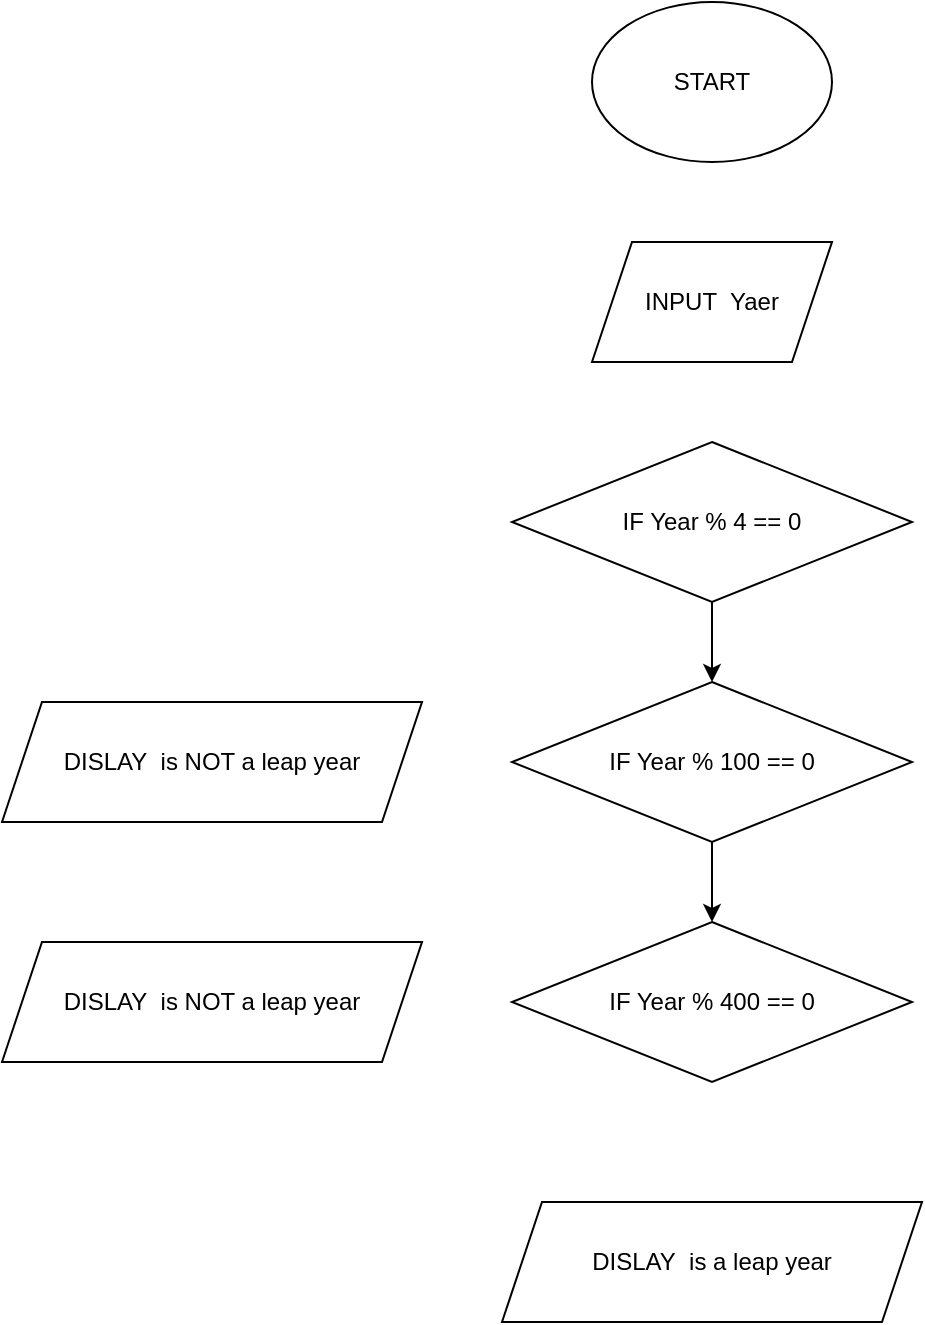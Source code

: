 <mxfile>
    <diagram id="ZHG4biMEagYA-mm2fng_" name="Page-1">
        <mxGraphModel dx="604" dy="354" grid="1" gridSize="10" guides="1" tooltips="1" connect="1" arrows="1" fold="1" page="1" pageScale="1" pageWidth="850" pageHeight="1100" math="0" shadow="0">
            <root>
                <mxCell id="0"/>
                <mxCell id="1" parent="0"/>
                <mxCell id="2" value="START" style="ellipse;whiteSpace=wrap;html=1;" vertex="1" parent="1">
                    <mxGeometry x="365" y="40" width="120" height="80" as="geometry"/>
                </mxCell>
                <mxCell id="3" value="INPUT&amp;nbsp; Yaer" style="shape=parallelogram;perimeter=parallelogramPerimeter;whiteSpace=wrap;html=1;fixedSize=1;" vertex="1" parent="1">
                    <mxGeometry x="365" y="160" width="120" height="60" as="geometry"/>
                </mxCell>
                <mxCell id="7" value="" style="edgeStyle=none;html=1;" edge="1" parent="1" source="4" target="5">
                    <mxGeometry relative="1" as="geometry"/>
                </mxCell>
                <mxCell id="4" value="IF Year % 4 == 0" style="rhombus;whiteSpace=wrap;html=1;" vertex="1" parent="1">
                    <mxGeometry x="325" y="260" width="200" height="80" as="geometry"/>
                </mxCell>
                <mxCell id="8" value="" style="edgeStyle=none;html=1;" edge="1" parent="1" source="5" target="6">
                    <mxGeometry relative="1" as="geometry"/>
                </mxCell>
                <mxCell id="5" value="IF Year % 100 == 0" style="rhombus;whiteSpace=wrap;html=1;" vertex="1" parent="1">
                    <mxGeometry x="325" y="380" width="200" height="80" as="geometry"/>
                </mxCell>
                <mxCell id="6" value="IF Year % 400 == 0" style="rhombus;whiteSpace=wrap;html=1;" vertex="1" parent="1">
                    <mxGeometry x="325" y="500" width="200" height="80" as="geometry"/>
                </mxCell>
                <mxCell id="9" value="DISLAY&amp;nbsp; is a leap year" style="shape=parallelogram;perimeter=parallelogramPerimeter;whiteSpace=wrap;html=1;fixedSize=1;" vertex="1" parent="1">
                    <mxGeometry x="320" y="640" width="210" height="60" as="geometry"/>
                </mxCell>
                <mxCell id="10" value="DISLAY&amp;nbsp;&amp;nbsp;is NOT a leap year" style="shape=parallelogram;perimeter=parallelogramPerimeter;whiteSpace=wrap;html=1;fixedSize=1;" vertex="1" parent="1">
                    <mxGeometry x="70" y="510" width="210" height="60" as="geometry"/>
                </mxCell>
                <mxCell id="11" value="DISLAY&amp;nbsp;&amp;nbsp;is NOT a leap year" style="shape=parallelogram;perimeter=parallelogramPerimeter;whiteSpace=wrap;html=1;fixedSize=1;" vertex="1" parent="1">
                    <mxGeometry x="70" y="390" width="210" height="60" as="geometry"/>
                </mxCell>
            </root>
        </mxGraphModel>
    </diagram>
</mxfile>